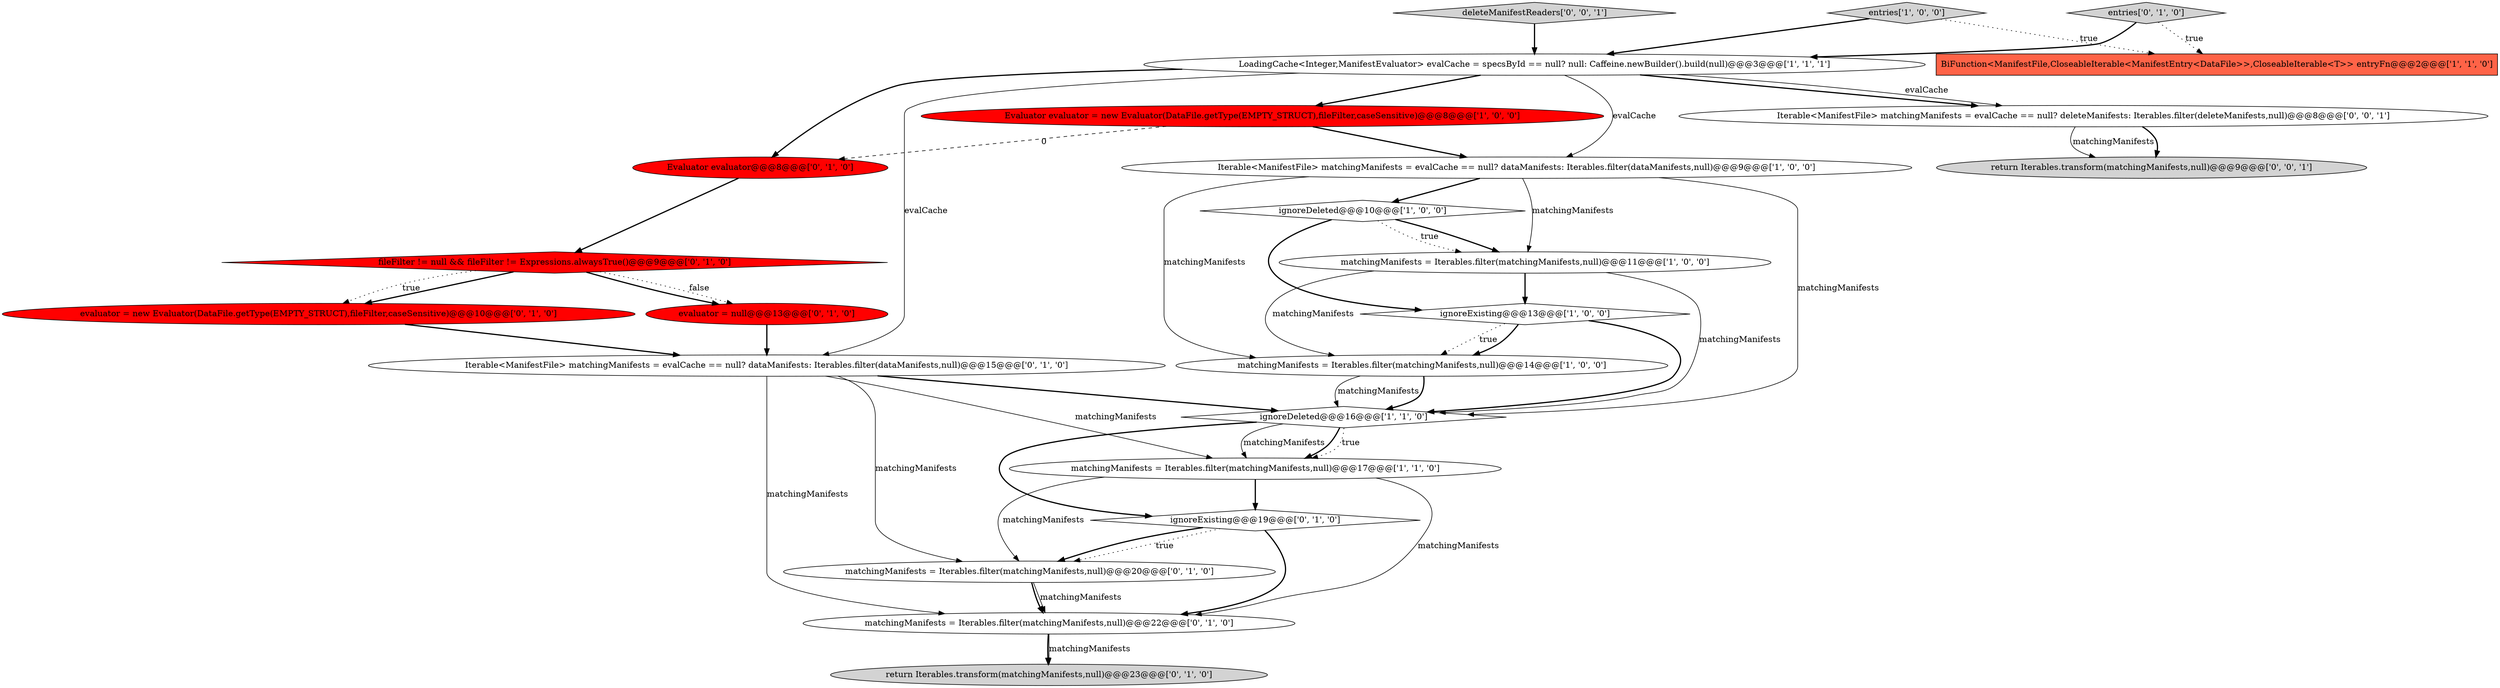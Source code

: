digraph {
15 [style = filled, label = "Evaluator evaluator@@@8@@@['0', '1', '0']", fillcolor = red, shape = ellipse image = "AAA1AAABBB2BBB"];
7 [style = filled, label = "ignoreExisting@@@13@@@['1', '0', '0']", fillcolor = white, shape = diamond image = "AAA0AAABBB1BBB"];
19 [style = filled, label = "return Iterables.transform(matchingManifests,null)@@@23@@@['0', '1', '0']", fillcolor = lightgray, shape = ellipse image = "AAA0AAABBB2BBB"];
23 [style = filled, label = "deleteManifestReaders['0', '0', '1']", fillcolor = lightgray, shape = diamond image = "AAA0AAABBB3BBB"];
2 [style = filled, label = "BiFunction<ManifestFile,CloseableIterable<ManifestEntry<DataFile>>,CloseableIterable<T>> entryFn@@@2@@@['1', '1', '0']", fillcolor = tomato, shape = box image = "AAA0AAABBB1BBB"];
8 [style = filled, label = "Iterable<ManifestFile> matchingManifests = evalCache == null? dataManifests: Iterables.filter(dataManifests,null)@@@9@@@['1', '0', '0']", fillcolor = white, shape = ellipse image = "AAA0AAABBB1BBB"];
20 [style = filled, label = "matchingManifests = Iterables.filter(matchingManifests,null)@@@20@@@['0', '1', '0']", fillcolor = white, shape = ellipse image = "AAA0AAABBB2BBB"];
18 [style = filled, label = "ignoreExisting@@@19@@@['0', '1', '0']", fillcolor = white, shape = diamond image = "AAA0AAABBB2BBB"];
12 [style = filled, label = "evaluator = null@@@13@@@['0', '1', '0']", fillcolor = red, shape = ellipse image = "AAA1AAABBB2BBB"];
14 [style = filled, label = "Iterable<ManifestFile> matchingManifests = evalCache == null? dataManifests: Iterables.filter(dataManifests,null)@@@15@@@['0', '1', '0']", fillcolor = white, shape = ellipse image = "AAA0AAABBB2BBB"];
21 [style = filled, label = "Iterable<ManifestFile> matchingManifests = evalCache == null? deleteManifests: Iterables.filter(deleteManifests,null)@@@8@@@['0', '0', '1']", fillcolor = white, shape = ellipse image = "AAA0AAABBB3BBB"];
3 [style = filled, label = "LoadingCache<Integer,ManifestEvaluator> evalCache = specsById == null? null: Caffeine.newBuilder().build(null)@@@3@@@['1', '1', '1']", fillcolor = white, shape = ellipse image = "AAA0AAABBB1BBB"];
17 [style = filled, label = "entries['0', '1', '0']", fillcolor = lightgray, shape = diamond image = "AAA0AAABBB2BBB"];
16 [style = filled, label = "fileFilter != null && fileFilter != Expressions.alwaysTrue()@@@9@@@['0', '1', '0']", fillcolor = red, shape = diamond image = "AAA1AAABBB2BBB"];
11 [style = filled, label = "matchingManifests = Iterables.filter(matchingManifests,null)@@@22@@@['0', '1', '0']", fillcolor = white, shape = ellipse image = "AAA0AAABBB2BBB"];
5 [style = filled, label = "Evaluator evaluator = new Evaluator(DataFile.getType(EMPTY_STRUCT),fileFilter,caseSensitive)@@@8@@@['1', '0', '0']", fillcolor = red, shape = ellipse image = "AAA1AAABBB1BBB"];
13 [style = filled, label = "evaluator = new Evaluator(DataFile.getType(EMPTY_STRUCT),fileFilter,caseSensitive)@@@10@@@['0', '1', '0']", fillcolor = red, shape = ellipse image = "AAA1AAABBB2BBB"];
22 [style = filled, label = "return Iterables.transform(matchingManifests,null)@@@9@@@['0', '0', '1']", fillcolor = lightgray, shape = ellipse image = "AAA0AAABBB3BBB"];
4 [style = filled, label = "matchingManifests = Iterables.filter(matchingManifests,null)@@@11@@@['1', '0', '0']", fillcolor = white, shape = ellipse image = "AAA0AAABBB1BBB"];
6 [style = filled, label = "ignoreDeleted@@@10@@@['1', '0', '0']", fillcolor = white, shape = diamond image = "AAA0AAABBB1BBB"];
1 [style = filled, label = "ignoreDeleted@@@16@@@['1', '1', '0']", fillcolor = white, shape = diamond image = "AAA0AAABBB1BBB"];
9 [style = filled, label = "matchingManifests = Iterables.filter(matchingManifests,null)@@@17@@@['1', '1', '0']", fillcolor = white, shape = ellipse image = "AAA0AAABBB1BBB"];
10 [style = filled, label = "matchingManifests = Iterables.filter(matchingManifests,null)@@@14@@@['1', '0', '0']", fillcolor = white, shape = ellipse image = "AAA0AAABBB1BBB"];
0 [style = filled, label = "entries['1', '0', '0']", fillcolor = lightgray, shape = diamond image = "AAA0AAABBB1BBB"];
0->3 [style = bold, label=""];
5->8 [style = bold, label=""];
16->13 [style = bold, label=""];
14->9 [style = solid, label="matchingManifests"];
7->1 [style = bold, label=""];
7->10 [style = dotted, label="true"];
16->13 [style = dotted, label="true"];
14->11 [style = solid, label="matchingManifests"];
7->10 [style = bold, label=""];
3->8 [style = solid, label="evalCache"];
18->11 [style = bold, label=""];
1->9 [style = solid, label="matchingManifests"];
4->1 [style = solid, label="matchingManifests"];
1->18 [style = bold, label=""];
8->6 [style = bold, label=""];
3->15 [style = bold, label=""];
23->3 [style = bold, label=""];
10->1 [style = solid, label="matchingManifests"];
14->20 [style = solid, label="matchingManifests"];
18->20 [style = dotted, label="true"];
11->19 [style = bold, label=""];
15->16 [style = bold, label=""];
8->1 [style = solid, label="matchingManifests"];
4->7 [style = bold, label=""];
1->9 [style = bold, label=""];
14->1 [style = bold, label=""];
4->10 [style = solid, label="matchingManifests"];
20->11 [style = solid, label="matchingManifests"];
21->22 [style = solid, label="matchingManifests"];
6->4 [style = bold, label=""];
18->20 [style = bold, label=""];
3->14 [style = solid, label="evalCache"];
3->5 [style = bold, label=""];
9->11 [style = solid, label="matchingManifests"];
9->18 [style = bold, label=""];
6->4 [style = dotted, label="true"];
21->22 [style = bold, label=""];
8->4 [style = solid, label="matchingManifests"];
1->9 [style = dotted, label="true"];
12->14 [style = bold, label=""];
17->3 [style = bold, label=""];
9->20 [style = solid, label="matchingManifests"];
3->21 [style = bold, label=""];
17->2 [style = dotted, label="true"];
3->21 [style = solid, label="evalCache"];
0->2 [style = dotted, label="true"];
6->7 [style = bold, label=""];
10->1 [style = bold, label=""];
11->19 [style = solid, label="matchingManifests"];
5->15 [style = dashed, label="0"];
16->12 [style = bold, label=""];
13->14 [style = bold, label=""];
16->12 [style = dotted, label="false"];
8->10 [style = solid, label="matchingManifests"];
20->11 [style = bold, label=""];
}
